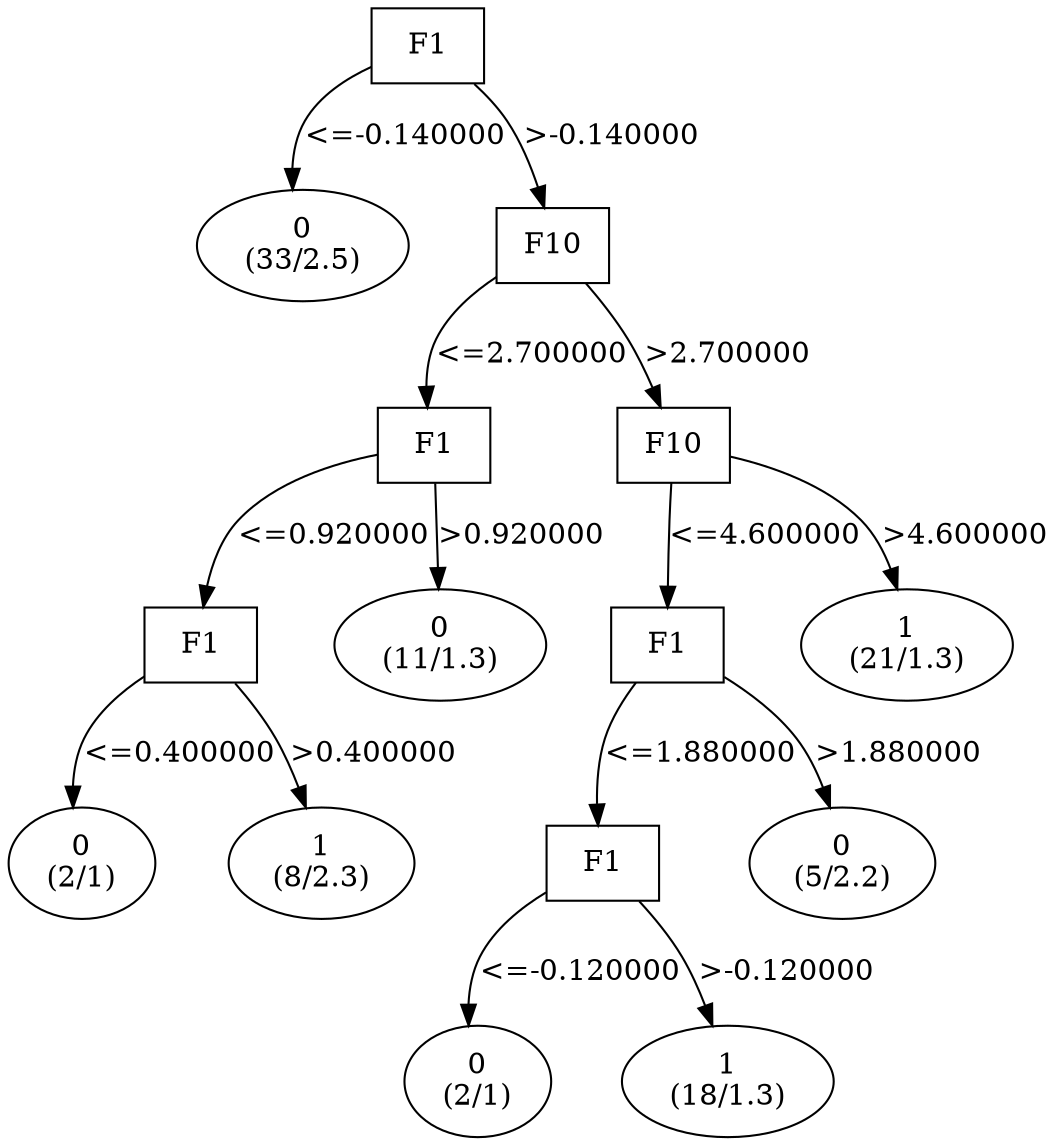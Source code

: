 digraph YaDT {
n0 [ shape=box, label="F1\n"]
n0 -> n1 [label="<=-0.140000"]
n1 [ shape=ellipse, label="0\n(33/2.5)"]
n0 -> n2 [label=">-0.140000"]
n2 [ shape=box, label="F10\n"]
n2 -> n3 [label="<=2.700000"]
n3 [ shape=box, label="F1\n"]
n3 -> n4 [label="<=0.920000"]
n4 [ shape=box, label="F1\n"]
n4 -> n5 [label="<=0.400000"]
n5 [ shape=ellipse, label="0\n(2/1)"]
n4 -> n6 [label=">0.400000"]
n6 [ shape=ellipse, label="1\n(8/2.3)"]
n3 -> n8 [label=">0.920000"]
n8 [ shape=ellipse, label="0\n(11/1.3)"]
n2 -> n10 [label=">2.700000"]
n10 [ shape=box, label="F10\n"]
n10 -> n11 [label="<=4.600000"]
n11 [ shape=box, label="F1\n"]
n11 -> n12 [label="<=1.880000"]
n12 [ shape=box, label="F1\n"]
n12 -> n13 [label="<=-0.120000"]
n13 [ shape=ellipse, label="0\n(2/1)"]
n12 -> n14 [label=">-0.120000"]
n14 [ shape=ellipse, label="1\n(18/1.3)"]
n11 -> n16 [label=">1.880000"]
n16 [ shape=ellipse, label="0\n(5/2.2)"]
n10 -> n18 [label=">4.600000"]
n18 [ shape=ellipse, label="1\n(21/1.3)"]
}
